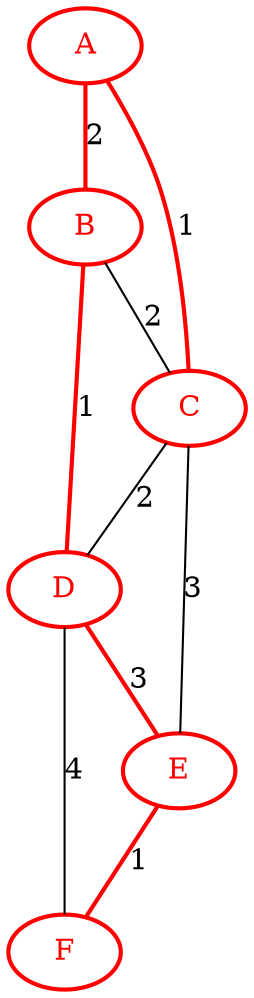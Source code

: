graph{
A [fillcolor=red, style=filled, style = bold, color=red ,fontcolor=red];
B [fillcolor=red, style=filled, style = bold, color=red ,fontcolor=red];
C [fillcolor=red, style=filled, style = bold, color=red ,fontcolor=red];
D [fillcolor=red, style=filled, style = bold, color=red ,fontcolor=red];
E [fillcolor=red, style=filled, style = bold, color=red ,fontcolor=red];
F [fillcolor=red, style=filled, style = bold, color=red ,fontcolor=red];
A -- B [weight = 2,label = 2, style = bold, color=red];
A -- C [weight = 1,label = 1, style = bold, color=red];
B -- C [weight = 2,label = 2];
B -- D [weight = 1,label = 1, style = bold, color=red];
C -- D [weight = 2,label = 2];
C -- E [weight = 3,label = 3];
D -- E [weight = 3,label = 3, style = bold, color=red];
D -- F [weight = 4,label = 4];
E -- F [weight = 1,label = 1, style = bold, color=red];
}
